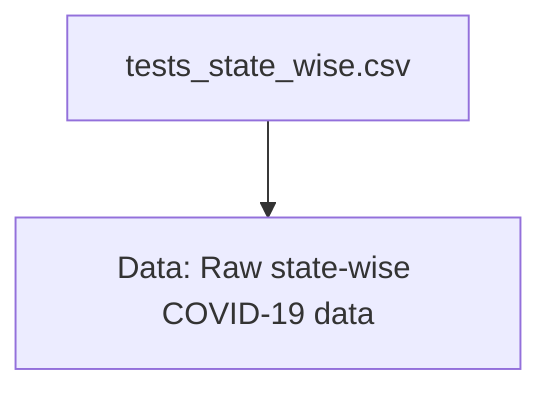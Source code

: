 flowchart TD
    data_file["tests_state_wise.csv"] 
    data["Data: Raw state-wise COVID-19 data"] 
    data_file --> data